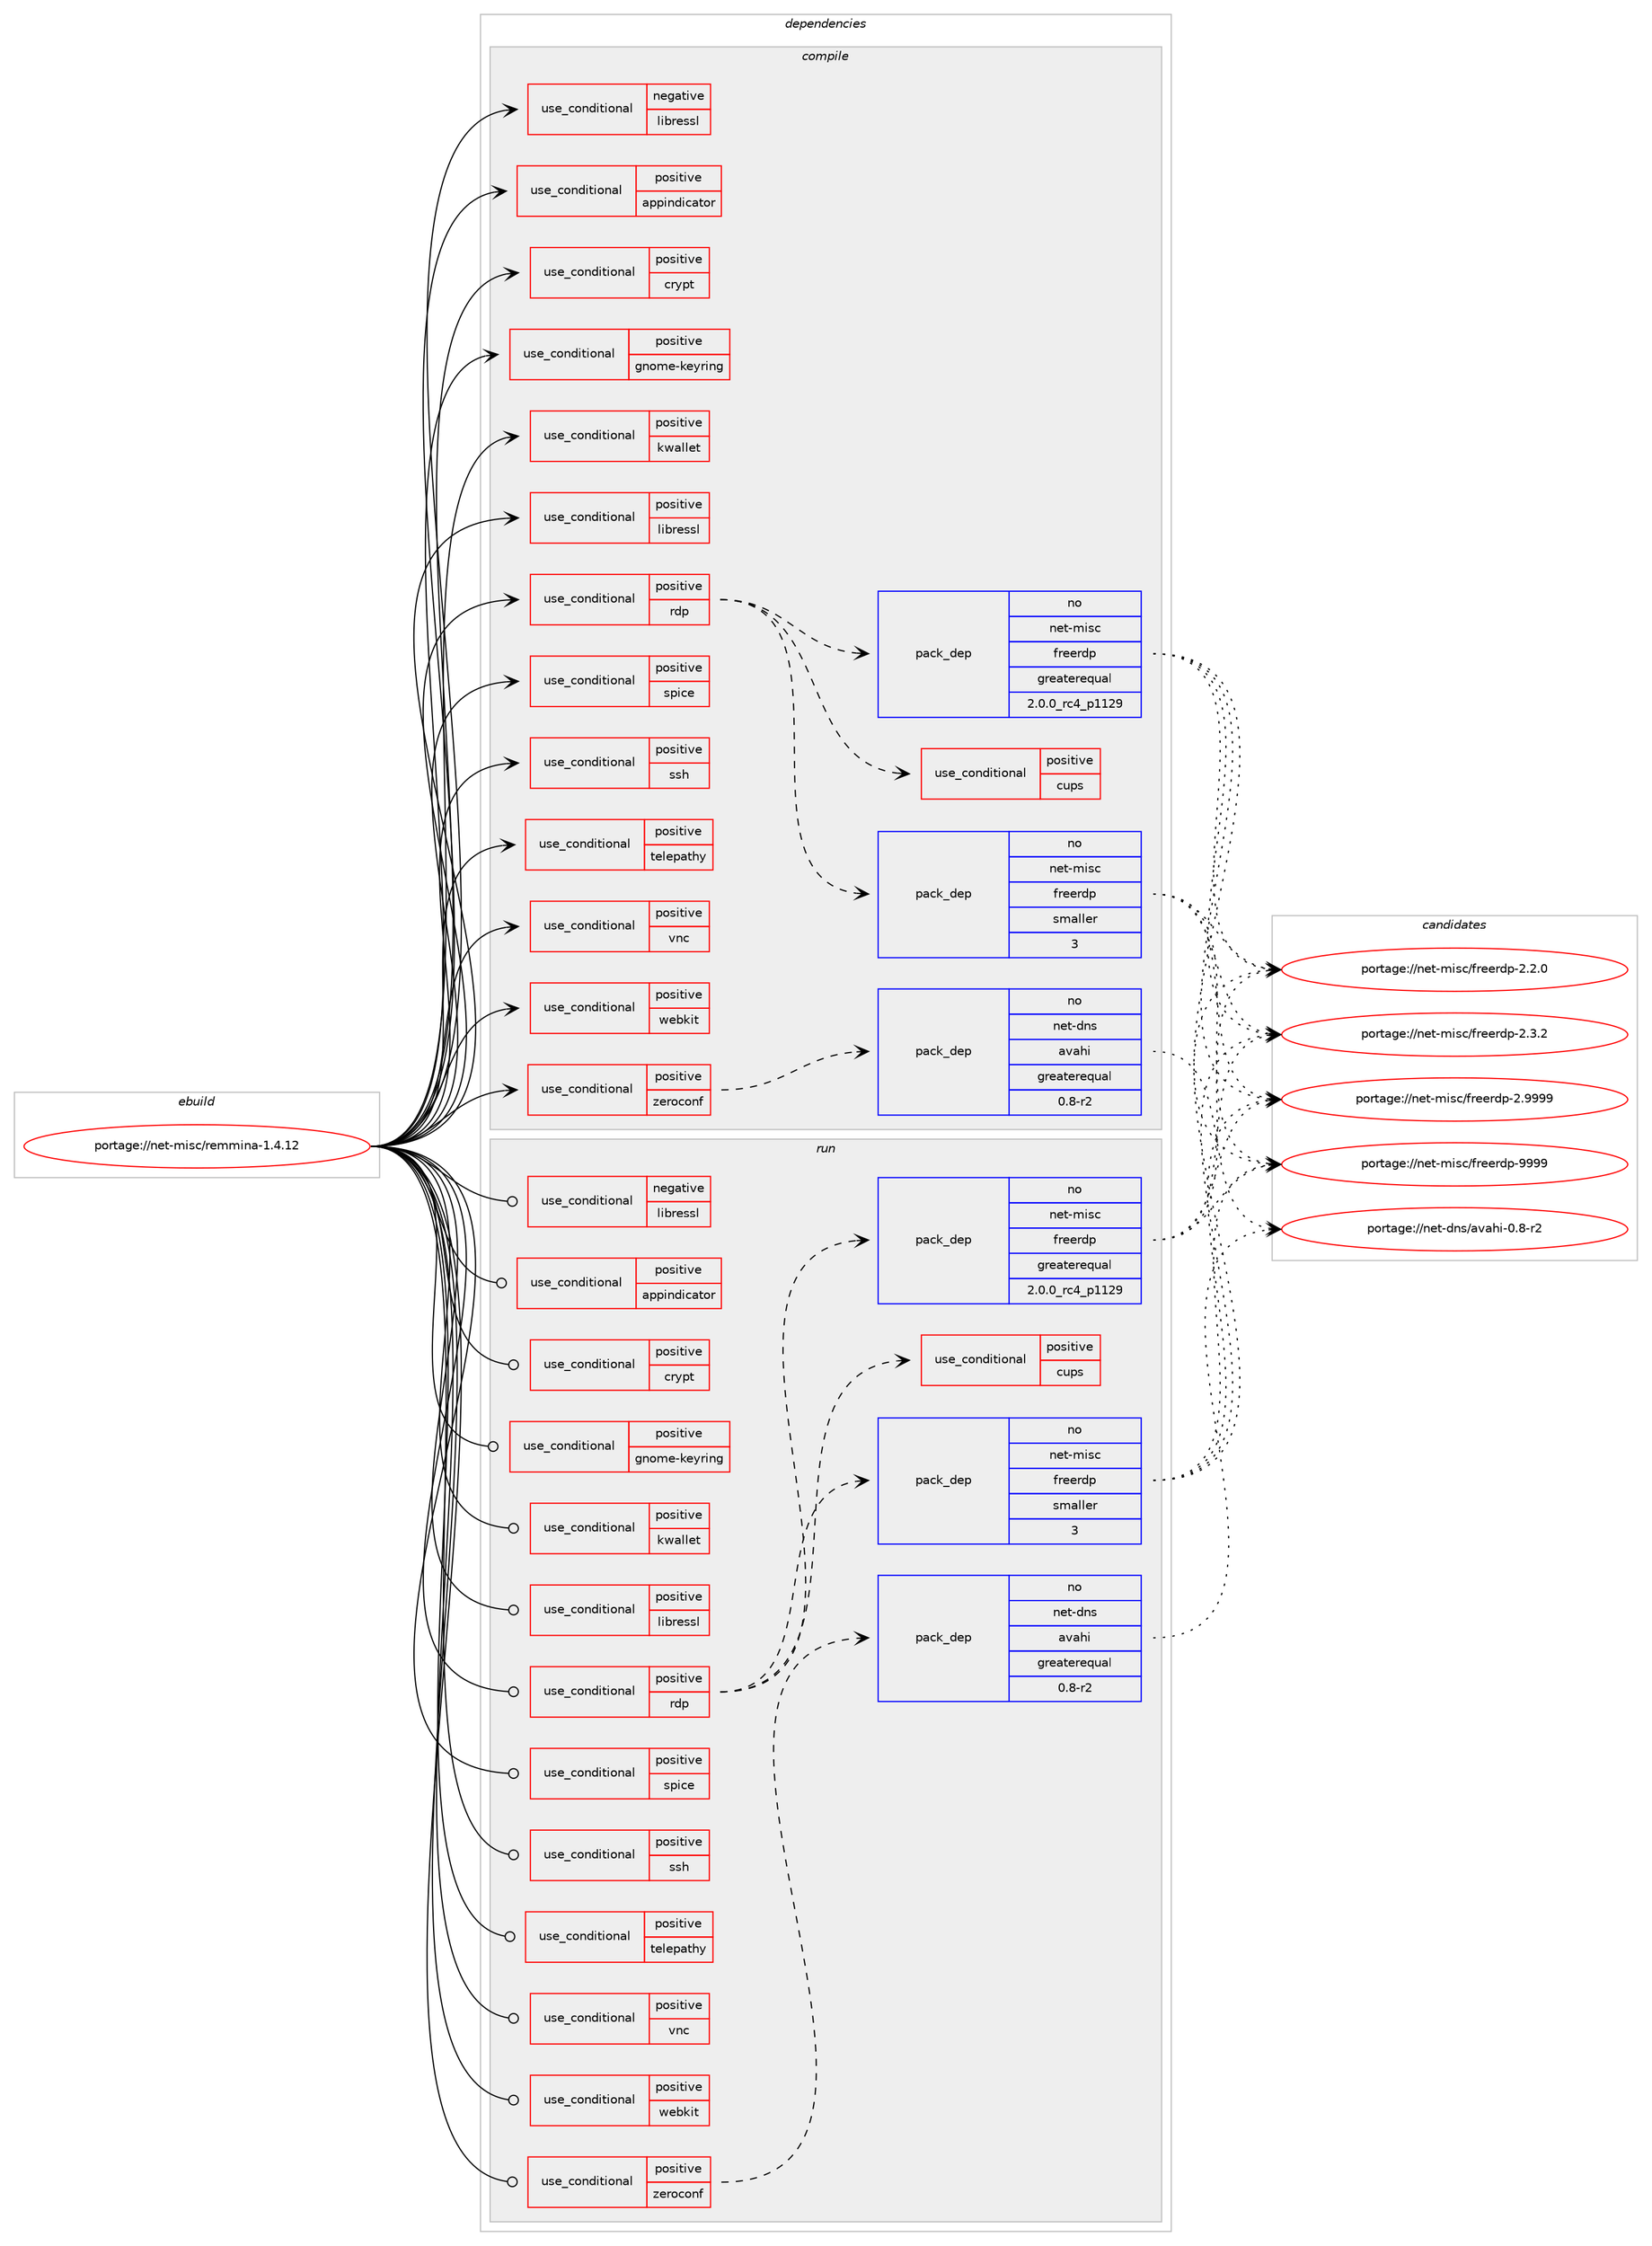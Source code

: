 digraph prolog {

# *************
# Graph options
# *************

newrank=true;
concentrate=true;
compound=true;
graph [rankdir=LR,fontname=Helvetica,fontsize=10,ranksep=1.5];#, ranksep=2.5, nodesep=0.2];
edge  [arrowhead=vee];
node  [fontname=Helvetica,fontsize=10];

# **********
# The ebuild
# **********

subgraph cluster_leftcol {
color=gray;
rank=same;
label=<<i>ebuild</i>>;
id [label="portage://net-misc/remmina-1.4.12", color=red, width=4, href="../net-misc/remmina-1.4.12.svg"];
}

# ****************
# The dependencies
# ****************

subgraph cluster_midcol {
color=gray;
label=<<i>dependencies</i>>;
subgraph cluster_compile {
fillcolor="#eeeeee";
style=filled;
label=<<i>compile</i>>;
subgraph cond617 {
dependency968 [label=<<TABLE BORDER="0" CELLBORDER="1" CELLSPACING="0" CELLPADDING="4"><TR><TD ROWSPAN="3" CELLPADDING="10">use_conditional</TD></TR><TR><TD>negative</TD></TR><TR><TD>libressl</TD></TR></TABLE>>, shape=none, color=red];
# *** BEGIN UNKNOWN DEPENDENCY TYPE (TODO) ***
# dependency968 -> package_dependency(portage://net-misc/remmina-1.4.12,install,no,dev-libs,openssl,none,[,,],[slot(0),equal],[])
# *** END UNKNOWN DEPENDENCY TYPE (TODO) ***

}
id:e -> dependency968:w [weight=20,style="solid",arrowhead="vee"];
subgraph cond618 {
dependency969 [label=<<TABLE BORDER="0" CELLBORDER="1" CELLSPACING="0" CELLPADDING="4"><TR><TD ROWSPAN="3" CELLPADDING="10">use_conditional</TD></TR><TR><TD>positive</TD></TR><TR><TD>appindicator</TD></TR></TABLE>>, shape=none, color=red];
# *** BEGIN UNKNOWN DEPENDENCY TYPE (TODO) ***
# dependency969 -> package_dependency(portage://net-misc/remmina-1.4.12,install,no,dev-libs,libappindicator,none,[,,],[slot(3)],[])
# *** END UNKNOWN DEPENDENCY TYPE (TODO) ***

}
id:e -> dependency969:w [weight=20,style="solid",arrowhead="vee"];
subgraph cond619 {
dependency970 [label=<<TABLE BORDER="0" CELLBORDER="1" CELLSPACING="0" CELLPADDING="4"><TR><TD ROWSPAN="3" CELLPADDING="10">use_conditional</TD></TR><TR><TD>positive</TD></TR><TR><TD>crypt</TD></TR></TABLE>>, shape=none, color=red];
# *** BEGIN UNKNOWN DEPENDENCY TYPE (TODO) ***
# dependency970 -> package_dependency(portage://net-misc/remmina-1.4.12,install,no,dev-libs,libgcrypt,none,[,,],[slot(0),equal],[])
# *** END UNKNOWN DEPENDENCY TYPE (TODO) ***

}
id:e -> dependency970:w [weight=20,style="solid",arrowhead="vee"];
subgraph cond620 {
dependency971 [label=<<TABLE BORDER="0" CELLBORDER="1" CELLSPACING="0" CELLPADDING="4"><TR><TD ROWSPAN="3" CELLPADDING="10">use_conditional</TD></TR><TR><TD>positive</TD></TR><TR><TD>gnome-keyring</TD></TR></TABLE>>, shape=none, color=red];
# *** BEGIN UNKNOWN DEPENDENCY TYPE (TODO) ***
# dependency971 -> package_dependency(portage://net-misc/remmina-1.4.12,install,no,app-crypt,libsecret,none,[,,],[],[])
# *** END UNKNOWN DEPENDENCY TYPE (TODO) ***

}
id:e -> dependency971:w [weight=20,style="solid",arrowhead="vee"];
subgraph cond621 {
dependency972 [label=<<TABLE BORDER="0" CELLBORDER="1" CELLSPACING="0" CELLPADDING="4"><TR><TD ROWSPAN="3" CELLPADDING="10">use_conditional</TD></TR><TR><TD>positive</TD></TR><TR><TD>kwallet</TD></TR></TABLE>>, shape=none, color=red];
# *** BEGIN UNKNOWN DEPENDENCY TYPE (TODO) ***
# dependency972 -> package_dependency(portage://net-misc/remmina-1.4.12,install,no,kde-frameworks,kwallet,none,[,,],[],[])
# *** END UNKNOWN DEPENDENCY TYPE (TODO) ***

}
id:e -> dependency972:w [weight=20,style="solid",arrowhead="vee"];
subgraph cond622 {
dependency973 [label=<<TABLE BORDER="0" CELLBORDER="1" CELLSPACING="0" CELLPADDING="4"><TR><TD ROWSPAN="3" CELLPADDING="10">use_conditional</TD></TR><TR><TD>positive</TD></TR><TR><TD>libressl</TD></TR></TABLE>>, shape=none, color=red];
# *** BEGIN UNKNOWN DEPENDENCY TYPE (TODO) ***
# dependency973 -> package_dependency(portage://net-misc/remmina-1.4.12,install,no,dev-libs,libressl,none,[,,],[slot(0),equal],[])
# *** END UNKNOWN DEPENDENCY TYPE (TODO) ***

}
id:e -> dependency973:w [weight=20,style="solid",arrowhead="vee"];
subgraph cond623 {
dependency974 [label=<<TABLE BORDER="0" CELLBORDER="1" CELLSPACING="0" CELLPADDING="4"><TR><TD ROWSPAN="3" CELLPADDING="10">use_conditional</TD></TR><TR><TD>positive</TD></TR><TR><TD>rdp</TD></TR></TABLE>>, shape=none, color=red];
subgraph pack332 {
dependency975 [label=<<TABLE BORDER="0" CELLBORDER="1" CELLSPACING="0" CELLPADDING="4" WIDTH="220"><TR><TD ROWSPAN="6" CELLPADDING="30">pack_dep</TD></TR><TR><TD WIDTH="110">no</TD></TR><TR><TD>net-misc</TD></TR><TR><TD>freerdp</TD></TR><TR><TD>greaterequal</TD></TR><TR><TD>2.0.0_rc4_p1129</TD></TR></TABLE>>, shape=none, color=blue];
}
dependency974:e -> dependency975:w [weight=20,style="dashed",arrowhead="vee"];
subgraph pack333 {
dependency976 [label=<<TABLE BORDER="0" CELLBORDER="1" CELLSPACING="0" CELLPADDING="4" WIDTH="220"><TR><TD ROWSPAN="6" CELLPADDING="30">pack_dep</TD></TR><TR><TD WIDTH="110">no</TD></TR><TR><TD>net-misc</TD></TR><TR><TD>freerdp</TD></TR><TR><TD>smaller</TD></TR><TR><TD>3</TD></TR></TABLE>>, shape=none, color=blue];
}
dependency974:e -> dependency976:w [weight=20,style="dashed",arrowhead="vee"];
subgraph cond624 {
dependency977 [label=<<TABLE BORDER="0" CELLBORDER="1" CELLSPACING="0" CELLPADDING="4"><TR><TD ROWSPAN="3" CELLPADDING="10">use_conditional</TD></TR><TR><TD>positive</TD></TR><TR><TD>cups</TD></TR></TABLE>>, shape=none, color=red];
# *** BEGIN UNKNOWN DEPENDENCY TYPE (TODO) ***
# dependency977 -> package_dependency(portage://net-misc/remmina-1.4.12,install,no,net-print,cups,none,[,,],any_same_slot,[])
# *** END UNKNOWN DEPENDENCY TYPE (TODO) ***

}
dependency974:e -> dependency977:w [weight=20,style="dashed",arrowhead="vee"];
}
id:e -> dependency974:w [weight=20,style="solid",arrowhead="vee"];
subgraph cond625 {
dependency978 [label=<<TABLE BORDER="0" CELLBORDER="1" CELLSPACING="0" CELLPADDING="4"><TR><TD ROWSPAN="3" CELLPADDING="10">use_conditional</TD></TR><TR><TD>positive</TD></TR><TR><TD>spice</TD></TR></TABLE>>, shape=none, color=red];
# *** BEGIN UNKNOWN DEPENDENCY TYPE (TODO) ***
# dependency978 -> package_dependency(portage://net-misc/remmina-1.4.12,install,no,net-misc,spice-gtk,none,[,,],[],[use(enable(gtk3),none)])
# *** END UNKNOWN DEPENDENCY TYPE (TODO) ***

}
id:e -> dependency978:w [weight=20,style="solid",arrowhead="vee"];
subgraph cond626 {
dependency979 [label=<<TABLE BORDER="0" CELLBORDER="1" CELLSPACING="0" CELLPADDING="4"><TR><TD ROWSPAN="3" CELLPADDING="10">use_conditional</TD></TR><TR><TD>positive</TD></TR><TR><TD>ssh</TD></TR></TABLE>>, shape=none, color=red];
# *** BEGIN UNKNOWN DEPENDENCY TYPE (TODO) ***
# dependency979 -> package_dependency(portage://net-misc/remmina-1.4.12,install,no,net-libs,libssh,none,[,,],[slot(0),equal],[use(enable(sftp),none)])
# *** END UNKNOWN DEPENDENCY TYPE (TODO) ***

# *** BEGIN UNKNOWN DEPENDENCY TYPE (TODO) ***
# dependency979 -> package_dependency(portage://net-misc/remmina-1.4.12,install,no,x11-libs,vte,none,[,,],[slot(2.91)],[])
# *** END UNKNOWN DEPENDENCY TYPE (TODO) ***

}
id:e -> dependency979:w [weight=20,style="solid",arrowhead="vee"];
subgraph cond627 {
dependency980 [label=<<TABLE BORDER="0" CELLBORDER="1" CELLSPACING="0" CELLPADDING="4"><TR><TD ROWSPAN="3" CELLPADDING="10">use_conditional</TD></TR><TR><TD>positive</TD></TR><TR><TD>telepathy</TD></TR></TABLE>>, shape=none, color=red];
# *** BEGIN UNKNOWN DEPENDENCY TYPE (TODO) ***
# dependency980 -> package_dependency(portage://net-misc/remmina-1.4.12,install,no,net-libs,telepathy-glib,none,[,,],[],[])
# *** END UNKNOWN DEPENDENCY TYPE (TODO) ***

}
id:e -> dependency980:w [weight=20,style="solid",arrowhead="vee"];
subgraph cond628 {
dependency981 [label=<<TABLE BORDER="0" CELLBORDER="1" CELLSPACING="0" CELLPADDING="4"><TR><TD ROWSPAN="3" CELLPADDING="10">use_conditional</TD></TR><TR><TD>positive</TD></TR><TR><TD>vnc</TD></TR></TABLE>>, shape=none, color=red];
# *** BEGIN UNKNOWN DEPENDENCY TYPE (TODO) ***
# dependency981 -> package_dependency(portage://net-misc/remmina-1.4.12,install,no,net-libs,libvncserver,none,[,,],[],[use(enable(jpeg),none)])
# *** END UNKNOWN DEPENDENCY TYPE (TODO) ***

}
id:e -> dependency981:w [weight=20,style="solid",arrowhead="vee"];
subgraph cond629 {
dependency982 [label=<<TABLE BORDER="0" CELLBORDER="1" CELLSPACING="0" CELLPADDING="4"><TR><TD ROWSPAN="3" CELLPADDING="10">use_conditional</TD></TR><TR><TD>positive</TD></TR><TR><TD>webkit</TD></TR></TABLE>>, shape=none, color=red];
# *** BEGIN UNKNOWN DEPENDENCY TYPE (TODO) ***
# dependency982 -> package_dependency(portage://net-misc/remmina-1.4.12,install,no,net-libs,webkit-gtk,none,[,,],[slot(4)],[])
# *** END UNKNOWN DEPENDENCY TYPE (TODO) ***

}
id:e -> dependency982:w [weight=20,style="solid",arrowhead="vee"];
subgraph cond630 {
dependency983 [label=<<TABLE BORDER="0" CELLBORDER="1" CELLSPACING="0" CELLPADDING="4"><TR><TD ROWSPAN="3" CELLPADDING="10">use_conditional</TD></TR><TR><TD>positive</TD></TR><TR><TD>zeroconf</TD></TR></TABLE>>, shape=none, color=red];
subgraph pack334 {
dependency984 [label=<<TABLE BORDER="0" CELLBORDER="1" CELLSPACING="0" CELLPADDING="4" WIDTH="220"><TR><TD ROWSPAN="6" CELLPADDING="30">pack_dep</TD></TR><TR><TD WIDTH="110">no</TD></TR><TR><TD>net-dns</TD></TR><TR><TD>avahi</TD></TR><TR><TD>greaterequal</TD></TR><TR><TD>0.8-r2</TD></TR></TABLE>>, shape=none, color=blue];
}
dependency983:e -> dependency984:w [weight=20,style="dashed",arrowhead="vee"];
}
id:e -> dependency983:w [weight=20,style="solid",arrowhead="vee"];
# *** BEGIN UNKNOWN DEPENDENCY TYPE (TODO) ***
# id -> package_dependency(portage://net-misc/remmina-1.4.12,install,no,app-emulation,spice-protocol,none,[,,],[],[])
# *** END UNKNOWN DEPENDENCY TYPE (TODO) ***

# *** BEGIN UNKNOWN DEPENDENCY TYPE (TODO) ***
# id -> package_dependency(portage://net-misc/remmina-1.4.12,install,no,dev-libs,glib,none,[,,],[slot(2)],[])
# *** END UNKNOWN DEPENDENCY TYPE (TODO) ***

# *** BEGIN UNKNOWN DEPENDENCY TYPE (TODO) ***
# id -> package_dependency(portage://net-misc/remmina-1.4.12,install,no,dev-libs,json-glib,none,[,,],[],[])
# *** END UNKNOWN DEPENDENCY TYPE (TODO) ***

# *** BEGIN UNKNOWN DEPENDENCY TYPE (TODO) ***
# id -> package_dependency(portage://net-misc/remmina-1.4.12,install,no,dev-libs,libsodium,none,[,,],any_same_slot,[])
# *** END UNKNOWN DEPENDENCY TYPE (TODO) ***

# *** BEGIN UNKNOWN DEPENDENCY TYPE (TODO) ***
# id -> package_dependency(portage://net-misc/remmina-1.4.12,install,no,dev-util,desktop-file-utils,none,[,,],[],[])
# *** END UNKNOWN DEPENDENCY TYPE (TODO) ***

# *** BEGIN UNKNOWN DEPENDENCY TYPE (TODO) ***
# id -> package_dependency(portage://net-misc/remmina-1.4.12,install,no,net-libs,libsoup,none,[,,],[],[])
# *** END UNKNOWN DEPENDENCY TYPE (TODO) ***

# *** BEGIN UNKNOWN DEPENDENCY TYPE (TODO) ***
# id -> package_dependency(portage://net-misc/remmina-1.4.12,install,no,x11-libs,gdk-pixbuf,none,[,,],[],[])
# *** END UNKNOWN DEPENDENCY TYPE (TODO) ***

# *** BEGIN UNKNOWN DEPENDENCY TYPE (TODO) ***
# id -> package_dependency(portage://net-misc/remmina-1.4.12,install,no,x11-libs,gtk+,none,[,,],[slot(3)],[])
# *** END UNKNOWN DEPENDENCY TYPE (TODO) ***

# *** BEGIN UNKNOWN DEPENDENCY TYPE (TODO) ***
# id -> package_dependency(portage://net-misc/remmina-1.4.12,install,no,x11-libs,libX11,none,[,,],[],[])
# *** END UNKNOWN DEPENDENCY TYPE (TODO) ***

# *** BEGIN UNKNOWN DEPENDENCY TYPE (TODO) ***
# id -> package_dependency(portage://net-misc/remmina-1.4.12,install,no,x11-libs,libxkbfile,none,[,,],[],[])
# *** END UNKNOWN DEPENDENCY TYPE (TODO) ***

# *** BEGIN UNKNOWN DEPENDENCY TYPE (TODO) ***
# id -> package_dependency(portage://net-misc/remmina-1.4.12,install,no,x11-misc,shared-mime-info,none,[,,],[],[])
# *** END UNKNOWN DEPENDENCY TYPE (TODO) ***

}
subgraph cluster_compileandrun {
fillcolor="#eeeeee";
style=filled;
label=<<i>compile and run</i>>;
}
subgraph cluster_run {
fillcolor="#eeeeee";
style=filled;
label=<<i>run</i>>;
subgraph cond631 {
dependency985 [label=<<TABLE BORDER="0" CELLBORDER="1" CELLSPACING="0" CELLPADDING="4"><TR><TD ROWSPAN="3" CELLPADDING="10">use_conditional</TD></TR><TR><TD>negative</TD></TR><TR><TD>libressl</TD></TR></TABLE>>, shape=none, color=red];
# *** BEGIN UNKNOWN DEPENDENCY TYPE (TODO) ***
# dependency985 -> package_dependency(portage://net-misc/remmina-1.4.12,run,no,dev-libs,openssl,none,[,,],[slot(0),equal],[])
# *** END UNKNOWN DEPENDENCY TYPE (TODO) ***

}
id:e -> dependency985:w [weight=20,style="solid",arrowhead="odot"];
subgraph cond632 {
dependency986 [label=<<TABLE BORDER="0" CELLBORDER="1" CELLSPACING="0" CELLPADDING="4"><TR><TD ROWSPAN="3" CELLPADDING="10">use_conditional</TD></TR><TR><TD>positive</TD></TR><TR><TD>appindicator</TD></TR></TABLE>>, shape=none, color=red];
# *** BEGIN UNKNOWN DEPENDENCY TYPE (TODO) ***
# dependency986 -> package_dependency(portage://net-misc/remmina-1.4.12,run,no,dev-libs,libappindicator,none,[,,],[slot(3)],[])
# *** END UNKNOWN DEPENDENCY TYPE (TODO) ***

}
id:e -> dependency986:w [weight=20,style="solid",arrowhead="odot"];
subgraph cond633 {
dependency987 [label=<<TABLE BORDER="0" CELLBORDER="1" CELLSPACING="0" CELLPADDING="4"><TR><TD ROWSPAN="3" CELLPADDING="10">use_conditional</TD></TR><TR><TD>positive</TD></TR><TR><TD>crypt</TD></TR></TABLE>>, shape=none, color=red];
# *** BEGIN UNKNOWN DEPENDENCY TYPE (TODO) ***
# dependency987 -> package_dependency(portage://net-misc/remmina-1.4.12,run,no,dev-libs,libgcrypt,none,[,,],[slot(0),equal],[])
# *** END UNKNOWN DEPENDENCY TYPE (TODO) ***

}
id:e -> dependency987:w [weight=20,style="solid",arrowhead="odot"];
subgraph cond634 {
dependency988 [label=<<TABLE BORDER="0" CELLBORDER="1" CELLSPACING="0" CELLPADDING="4"><TR><TD ROWSPAN="3" CELLPADDING="10">use_conditional</TD></TR><TR><TD>positive</TD></TR><TR><TD>gnome-keyring</TD></TR></TABLE>>, shape=none, color=red];
# *** BEGIN UNKNOWN DEPENDENCY TYPE (TODO) ***
# dependency988 -> package_dependency(portage://net-misc/remmina-1.4.12,run,no,app-crypt,libsecret,none,[,,],[],[])
# *** END UNKNOWN DEPENDENCY TYPE (TODO) ***

}
id:e -> dependency988:w [weight=20,style="solid",arrowhead="odot"];
subgraph cond635 {
dependency989 [label=<<TABLE BORDER="0" CELLBORDER="1" CELLSPACING="0" CELLPADDING="4"><TR><TD ROWSPAN="3" CELLPADDING="10">use_conditional</TD></TR><TR><TD>positive</TD></TR><TR><TD>kwallet</TD></TR></TABLE>>, shape=none, color=red];
# *** BEGIN UNKNOWN DEPENDENCY TYPE (TODO) ***
# dependency989 -> package_dependency(portage://net-misc/remmina-1.4.12,run,no,kde-frameworks,kwallet,none,[,,],[],[])
# *** END UNKNOWN DEPENDENCY TYPE (TODO) ***

}
id:e -> dependency989:w [weight=20,style="solid",arrowhead="odot"];
subgraph cond636 {
dependency990 [label=<<TABLE BORDER="0" CELLBORDER="1" CELLSPACING="0" CELLPADDING="4"><TR><TD ROWSPAN="3" CELLPADDING="10">use_conditional</TD></TR><TR><TD>positive</TD></TR><TR><TD>libressl</TD></TR></TABLE>>, shape=none, color=red];
# *** BEGIN UNKNOWN DEPENDENCY TYPE (TODO) ***
# dependency990 -> package_dependency(portage://net-misc/remmina-1.4.12,run,no,dev-libs,libressl,none,[,,],[slot(0),equal],[])
# *** END UNKNOWN DEPENDENCY TYPE (TODO) ***

}
id:e -> dependency990:w [weight=20,style="solid",arrowhead="odot"];
subgraph cond637 {
dependency991 [label=<<TABLE BORDER="0" CELLBORDER="1" CELLSPACING="0" CELLPADDING="4"><TR><TD ROWSPAN="3" CELLPADDING="10">use_conditional</TD></TR><TR><TD>positive</TD></TR><TR><TD>rdp</TD></TR></TABLE>>, shape=none, color=red];
subgraph pack335 {
dependency992 [label=<<TABLE BORDER="0" CELLBORDER="1" CELLSPACING="0" CELLPADDING="4" WIDTH="220"><TR><TD ROWSPAN="6" CELLPADDING="30">pack_dep</TD></TR><TR><TD WIDTH="110">no</TD></TR><TR><TD>net-misc</TD></TR><TR><TD>freerdp</TD></TR><TR><TD>greaterequal</TD></TR><TR><TD>2.0.0_rc4_p1129</TD></TR></TABLE>>, shape=none, color=blue];
}
dependency991:e -> dependency992:w [weight=20,style="dashed",arrowhead="vee"];
subgraph pack336 {
dependency993 [label=<<TABLE BORDER="0" CELLBORDER="1" CELLSPACING="0" CELLPADDING="4" WIDTH="220"><TR><TD ROWSPAN="6" CELLPADDING="30">pack_dep</TD></TR><TR><TD WIDTH="110">no</TD></TR><TR><TD>net-misc</TD></TR><TR><TD>freerdp</TD></TR><TR><TD>smaller</TD></TR><TR><TD>3</TD></TR></TABLE>>, shape=none, color=blue];
}
dependency991:e -> dependency993:w [weight=20,style="dashed",arrowhead="vee"];
subgraph cond638 {
dependency994 [label=<<TABLE BORDER="0" CELLBORDER="1" CELLSPACING="0" CELLPADDING="4"><TR><TD ROWSPAN="3" CELLPADDING="10">use_conditional</TD></TR><TR><TD>positive</TD></TR><TR><TD>cups</TD></TR></TABLE>>, shape=none, color=red];
# *** BEGIN UNKNOWN DEPENDENCY TYPE (TODO) ***
# dependency994 -> package_dependency(portage://net-misc/remmina-1.4.12,run,no,net-print,cups,none,[,,],any_same_slot,[])
# *** END UNKNOWN DEPENDENCY TYPE (TODO) ***

}
dependency991:e -> dependency994:w [weight=20,style="dashed",arrowhead="vee"];
}
id:e -> dependency991:w [weight=20,style="solid",arrowhead="odot"];
subgraph cond639 {
dependency995 [label=<<TABLE BORDER="0" CELLBORDER="1" CELLSPACING="0" CELLPADDING="4"><TR><TD ROWSPAN="3" CELLPADDING="10">use_conditional</TD></TR><TR><TD>positive</TD></TR><TR><TD>spice</TD></TR></TABLE>>, shape=none, color=red];
# *** BEGIN UNKNOWN DEPENDENCY TYPE (TODO) ***
# dependency995 -> package_dependency(portage://net-misc/remmina-1.4.12,run,no,net-misc,spice-gtk,none,[,,],[],[use(enable(gtk3),none)])
# *** END UNKNOWN DEPENDENCY TYPE (TODO) ***

}
id:e -> dependency995:w [weight=20,style="solid",arrowhead="odot"];
subgraph cond640 {
dependency996 [label=<<TABLE BORDER="0" CELLBORDER="1" CELLSPACING="0" CELLPADDING="4"><TR><TD ROWSPAN="3" CELLPADDING="10">use_conditional</TD></TR><TR><TD>positive</TD></TR><TR><TD>ssh</TD></TR></TABLE>>, shape=none, color=red];
# *** BEGIN UNKNOWN DEPENDENCY TYPE (TODO) ***
# dependency996 -> package_dependency(portage://net-misc/remmina-1.4.12,run,no,net-libs,libssh,none,[,,],[slot(0),equal],[use(enable(sftp),none)])
# *** END UNKNOWN DEPENDENCY TYPE (TODO) ***

# *** BEGIN UNKNOWN DEPENDENCY TYPE (TODO) ***
# dependency996 -> package_dependency(portage://net-misc/remmina-1.4.12,run,no,x11-libs,vte,none,[,,],[slot(2.91)],[])
# *** END UNKNOWN DEPENDENCY TYPE (TODO) ***

}
id:e -> dependency996:w [weight=20,style="solid",arrowhead="odot"];
subgraph cond641 {
dependency997 [label=<<TABLE BORDER="0" CELLBORDER="1" CELLSPACING="0" CELLPADDING="4"><TR><TD ROWSPAN="3" CELLPADDING="10">use_conditional</TD></TR><TR><TD>positive</TD></TR><TR><TD>telepathy</TD></TR></TABLE>>, shape=none, color=red];
# *** BEGIN UNKNOWN DEPENDENCY TYPE (TODO) ***
# dependency997 -> package_dependency(portage://net-misc/remmina-1.4.12,run,no,net-libs,telepathy-glib,none,[,,],[],[])
# *** END UNKNOWN DEPENDENCY TYPE (TODO) ***

}
id:e -> dependency997:w [weight=20,style="solid",arrowhead="odot"];
subgraph cond642 {
dependency998 [label=<<TABLE BORDER="0" CELLBORDER="1" CELLSPACING="0" CELLPADDING="4"><TR><TD ROWSPAN="3" CELLPADDING="10">use_conditional</TD></TR><TR><TD>positive</TD></TR><TR><TD>vnc</TD></TR></TABLE>>, shape=none, color=red];
# *** BEGIN UNKNOWN DEPENDENCY TYPE (TODO) ***
# dependency998 -> package_dependency(portage://net-misc/remmina-1.4.12,run,no,net-libs,libvncserver,none,[,,],[],[use(enable(jpeg),none)])
# *** END UNKNOWN DEPENDENCY TYPE (TODO) ***

}
id:e -> dependency998:w [weight=20,style="solid",arrowhead="odot"];
subgraph cond643 {
dependency999 [label=<<TABLE BORDER="0" CELLBORDER="1" CELLSPACING="0" CELLPADDING="4"><TR><TD ROWSPAN="3" CELLPADDING="10">use_conditional</TD></TR><TR><TD>positive</TD></TR><TR><TD>webkit</TD></TR></TABLE>>, shape=none, color=red];
# *** BEGIN UNKNOWN DEPENDENCY TYPE (TODO) ***
# dependency999 -> package_dependency(portage://net-misc/remmina-1.4.12,run,no,net-libs,webkit-gtk,none,[,,],[slot(4)],[])
# *** END UNKNOWN DEPENDENCY TYPE (TODO) ***

}
id:e -> dependency999:w [weight=20,style="solid",arrowhead="odot"];
subgraph cond644 {
dependency1000 [label=<<TABLE BORDER="0" CELLBORDER="1" CELLSPACING="0" CELLPADDING="4"><TR><TD ROWSPAN="3" CELLPADDING="10">use_conditional</TD></TR><TR><TD>positive</TD></TR><TR><TD>zeroconf</TD></TR></TABLE>>, shape=none, color=red];
subgraph pack337 {
dependency1001 [label=<<TABLE BORDER="0" CELLBORDER="1" CELLSPACING="0" CELLPADDING="4" WIDTH="220"><TR><TD ROWSPAN="6" CELLPADDING="30">pack_dep</TD></TR><TR><TD WIDTH="110">no</TD></TR><TR><TD>net-dns</TD></TR><TR><TD>avahi</TD></TR><TR><TD>greaterequal</TD></TR><TR><TD>0.8-r2</TD></TR></TABLE>>, shape=none, color=blue];
}
dependency1000:e -> dependency1001:w [weight=20,style="dashed",arrowhead="vee"];
}
id:e -> dependency1000:w [weight=20,style="solid",arrowhead="odot"];
# *** BEGIN UNKNOWN DEPENDENCY TYPE (TODO) ***
# id -> package_dependency(portage://net-misc/remmina-1.4.12,run,no,app-emulation,spice-protocol,none,[,,],[],[])
# *** END UNKNOWN DEPENDENCY TYPE (TODO) ***

# *** BEGIN UNKNOWN DEPENDENCY TYPE (TODO) ***
# id -> package_dependency(portage://net-misc/remmina-1.4.12,run,no,dev-libs,glib,none,[,,],[slot(2)],[])
# *** END UNKNOWN DEPENDENCY TYPE (TODO) ***

# *** BEGIN UNKNOWN DEPENDENCY TYPE (TODO) ***
# id -> package_dependency(portage://net-misc/remmina-1.4.12,run,no,dev-libs,json-glib,none,[,,],[],[])
# *** END UNKNOWN DEPENDENCY TYPE (TODO) ***

# *** BEGIN UNKNOWN DEPENDENCY TYPE (TODO) ***
# id -> package_dependency(portage://net-misc/remmina-1.4.12,run,no,dev-libs,libsodium,none,[,,],any_same_slot,[])
# *** END UNKNOWN DEPENDENCY TYPE (TODO) ***

# *** BEGIN UNKNOWN DEPENDENCY TYPE (TODO) ***
# id -> package_dependency(portage://net-misc/remmina-1.4.12,run,no,net-libs,libsoup,none,[,,],[],[])
# *** END UNKNOWN DEPENDENCY TYPE (TODO) ***

# *** BEGIN UNKNOWN DEPENDENCY TYPE (TODO) ***
# id -> package_dependency(portage://net-misc/remmina-1.4.12,run,no,virtual,freedesktop-icon-theme,none,[,,],[],[])
# *** END UNKNOWN DEPENDENCY TYPE (TODO) ***

# *** BEGIN UNKNOWN DEPENDENCY TYPE (TODO) ***
# id -> package_dependency(portage://net-misc/remmina-1.4.12,run,no,x11-libs,gdk-pixbuf,none,[,,],[],[])
# *** END UNKNOWN DEPENDENCY TYPE (TODO) ***

# *** BEGIN UNKNOWN DEPENDENCY TYPE (TODO) ***
# id -> package_dependency(portage://net-misc/remmina-1.4.12,run,no,x11-libs,gtk+,none,[,,],[slot(3)],[])
# *** END UNKNOWN DEPENDENCY TYPE (TODO) ***

# *** BEGIN UNKNOWN DEPENDENCY TYPE (TODO) ***
# id -> package_dependency(portage://net-misc/remmina-1.4.12,run,no,x11-libs,libX11,none,[,,],[],[])
# *** END UNKNOWN DEPENDENCY TYPE (TODO) ***

# *** BEGIN UNKNOWN DEPENDENCY TYPE (TODO) ***
# id -> package_dependency(portage://net-misc/remmina-1.4.12,run,no,x11-libs,libxkbfile,none,[,,],[],[])
# *** END UNKNOWN DEPENDENCY TYPE (TODO) ***

}
}

# **************
# The candidates
# **************

subgraph cluster_choices {
rank=same;
color=gray;
label=<<i>candidates</i>>;

subgraph choice332 {
color=black;
nodesep=1;
choice110101116451091051159947102114101101114100112455046504648 [label="portage://net-misc/freerdp-2.2.0", color=red, width=4,href="../net-misc/freerdp-2.2.0.svg"];
choice110101116451091051159947102114101101114100112455046514650 [label="portage://net-misc/freerdp-2.3.2", color=red, width=4,href="../net-misc/freerdp-2.3.2.svg"];
choice11010111645109105115994710211410110111410011245504657575757 [label="portage://net-misc/freerdp-2.9999", color=red, width=4,href="../net-misc/freerdp-2.9999.svg"];
choice1101011164510910511599471021141011011141001124557575757 [label="portage://net-misc/freerdp-9999", color=red, width=4,href="../net-misc/freerdp-9999.svg"];
dependency975:e -> choice110101116451091051159947102114101101114100112455046504648:w [style=dotted,weight="100"];
dependency975:e -> choice110101116451091051159947102114101101114100112455046514650:w [style=dotted,weight="100"];
dependency975:e -> choice11010111645109105115994710211410110111410011245504657575757:w [style=dotted,weight="100"];
dependency975:e -> choice1101011164510910511599471021141011011141001124557575757:w [style=dotted,weight="100"];
}
subgraph choice333 {
color=black;
nodesep=1;
choice110101116451091051159947102114101101114100112455046504648 [label="portage://net-misc/freerdp-2.2.0", color=red, width=4,href="../net-misc/freerdp-2.2.0.svg"];
choice110101116451091051159947102114101101114100112455046514650 [label="portage://net-misc/freerdp-2.3.2", color=red, width=4,href="../net-misc/freerdp-2.3.2.svg"];
choice11010111645109105115994710211410110111410011245504657575757 [label="portage://net-misc/freerdp-2.9999", color=red, width=4,href="../net-misc/freerdp-2.9999.svg"];
choice1101011164510910511599471021141011011141001124557575757 [label="portage://net-misc/freerdp-9999", color=red, width=4,href="../net-misc/freerdp-9999.svg"];
dependency976:e -> choice110101116451091051159947102114101101114100112455046504648:w [style=dotted,weight="100"];
dependency976:e -> choice110101116451091051159947102114101101114100112455046514650:w [style=dotted,weight="100"];
dependency976:e -> choice11010111645109105115994710211410110111410011245504657575757:w [style=dotted,weight="100"];
dependency976:e -> choice1101011164510910511599471021141011011141001124557575757:w [style=dotted,weight="100"];
}
subgraph choice334 {
color=black;
nodesep=1;
choice11010111645100110115479711897104105454846564511450 [label="portage://net-dns/avahi-0.8-r2", color=red, width=4,href="../net-dns/avahi-0.8-r2.svg"];
dependency984:e -> choice11010111645100110115479711897104105454846564511450:w [style=dotted,weight="100"];
}
subgraph choice335 {
color=black;
nodesep=1;
choice110101116451091051159947102114101101114100112455046504648 [label="portage://net-misc/freerdp-2.2.0", color=red, width=4,href="../net-misc/freerdp-2.2.0.svg"];
choice110101116451091051159947102114101101114100112455046514650 [label="portage://net-misc/freerdp-2.3.2", color=red, width=4,href="../net-misc/freerdp-2.3.2.svg"];
choice11010111645109105115994710211410110111410011245504657575757 [label="portage://net-misc/freerdp-2.9999", color=red, width=4,href="../net-misc/freerdp-2.9999.svg"];
choice1101011164510910511599471021141011011141001124557575757 [label="portage://net-misc/freerdp-9999", color=red, width=4,href="../net-misc/freerdp-9999.svg"];
dependency992:e -> choice110101116451091051159947102114101101114100112455046504648:w [style=dotted,weight="100"];
dependency992:e -> choice110101116451091051159947102114101101114100112455046514650:w [style=dotted,weight="100"];
dependency992:e -> choice11010111645109105115994710211410110111410011245504657575757:w [style=dotted,weight="100"];
dependency992:e -> choice1101011164510910511599471021141011011141001124557575757:w [style=dotted,weight="100"];
}
subgraph choice336 {
color=black;
nodesep=1;
choice110101116451091051159947102114101101114100112455046504648 [label="portage://net-misc/freerdp-2.2.0", color=red, width=4,href="../net-misc/freerdp-2.2.0.svg"];
choice110101116451091051159947102114101101114100112455046514650 [label="portage://net-misc/freerdp-2.3.2", color=red, width=4,href="../net-misc/freerdp-2.3.2.svg"];
choice11010111645109105115994710211410110111410011245504657575757 [label="portage://net-misc/freerdp-2.9999", color=red, width=4,href="../net-misc/freerdp-2.9999.svg"];
choice1101011164510910511599471021141011011141001124557575757 [label="portage://net-misc/freerdp-9999", color=red, width=4,href="../net-misc/freerdp-9999.svg"];
dependency993:e -> choice110101116451091051159947102114101101114100112455046504648:w [style=dotted,weight="100"];
dependency993:e -> choice110101116451091051159947102114101101114100112455046514650:w [style=dotted,weight="100"];
dependency993:e -> choice11010111645109105115994710211410110111410011245504657575757:w [style=dotted,weight="100"];
dependency993:e -> choice1101011164510910511599471021141011011141001124557575757:w [style=dotted,weight="100"];
}
subgraph choice337 {
color=black;
nodesep=1;
choice11010111645100110115479711897104105454846564511450 [label="portage://net-dns/avahi-0.8-r2", color=red, width=4,href="../net-dns/avahi-0.8-r2.svg"];
dependency1001:e -> choice11010111645100110115479711897104105454846564511450:w [style=dotted,weight="100"];
}
}

}
